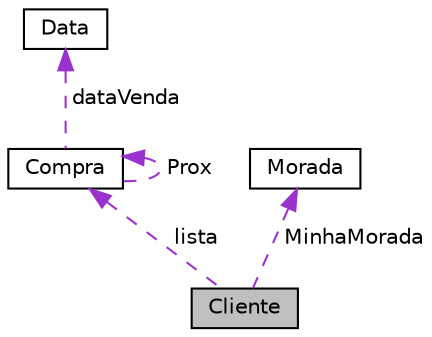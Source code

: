 digraph "Cliente"
{
 // LATEX_PDF_SIZE
  edge [fontname="Helvetica",fontsize="10",labelfontname="Helvetica",labelfontsize="10"];
  node [fontname="Helvetica",fontsize="10",shape=record];
  Node1 [label="Cliente",height=0.2,width=0.4,color="black", fillcolor="grey75", style="filled", fontcolor="black",tooltip=" "];
  Node2 -> Node1 [dir="back",color="darkorchid3",fontsize="10",style="dashed",label=" lista" ,fontname="Helvetica"];
  Node2 [label="Compra",height=0.2,width=0.4,color="black", fillcolor="white", style="filled",URL="$structCompra.html",tooltip=" "];
  Node3 -> Node2 [dir="back",color="darkorchid3",fontsize="10",style="dashed",label=" dataVenda" ,fontname="Helvetica"];
  Node3 [label="Data",height=0.2,width=0.4,color="black", fillcolor="white", style="filled",URL="$structData.html",tooltip=" "];
  Node2 -> Node2 [dir="back",color="darkorchid3",fontsize="10",style="dashed",label=" Prox" ,fontname="Helvetica"];
  Node4 -> Node1 [dir="back",color="darkorchid3",fontsize="10",style="dashed",label=" MinhaMorada" ,fontname="Helvetica"];
  Node4 [label="Morada",height=0.2,width=0.4,color="black", fillcolor="white", style="filled",URL="$structMorada.html",tooltip=" "];
}
